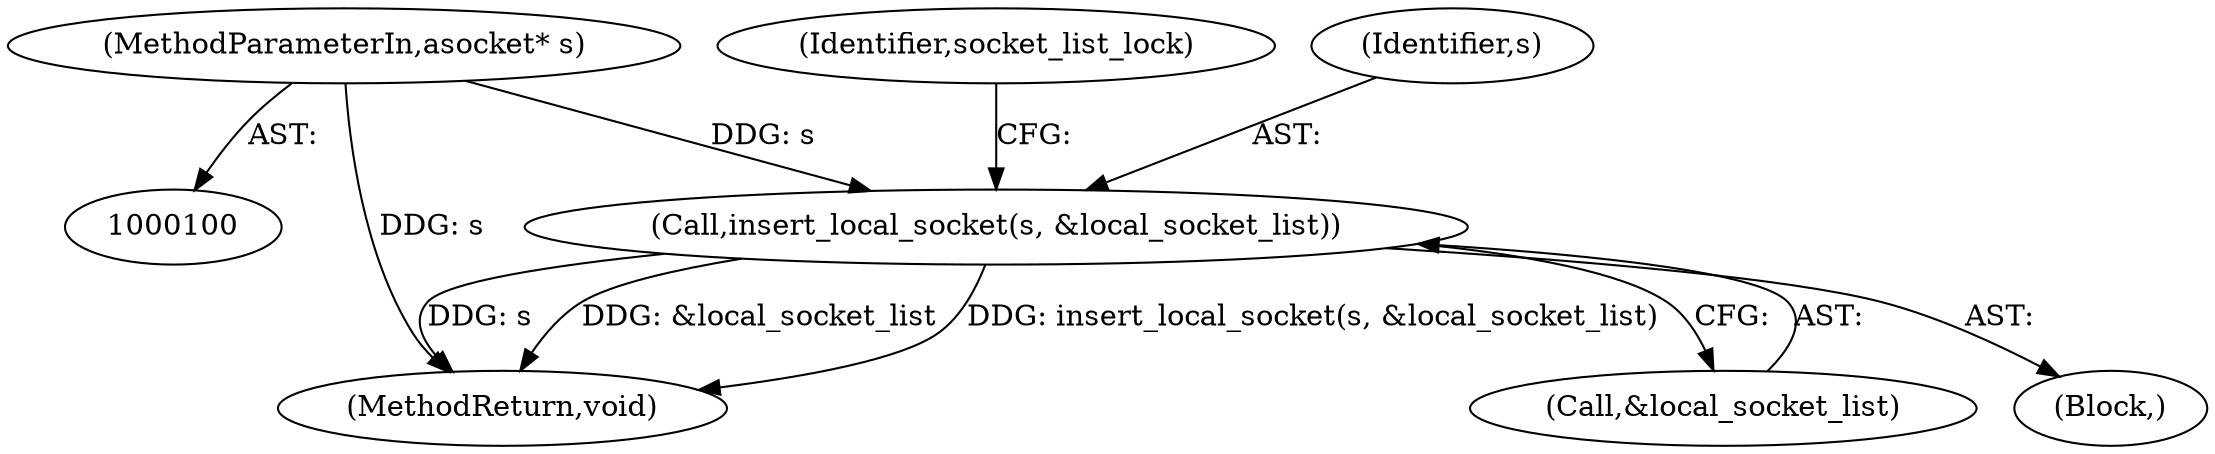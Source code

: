 digraph "0_Android_268068f25673242d1d5130d96202d3288c91b700_1@API" {
"1000120" [label="(Call,insert_local_socket(s, &local_socket_list))"];
"1000101" [label="(MethodParameterIn,asocket* s)"];
"1000102" [label="(Block,)"];
"1000126" [label="(Identifier,socket_list_lock)"];
"1000127" [label="(MethodReturn,void)"];
"1000120" [label="(Call,insert_local_socket(s, &local_socket_list))"];
"1000121" [label="(Identifier,s)"];
"1000101" [label="(MethodParameterIn,asocket* s)"];
"1000122" [label="(Call,&local_socket_list)"];
"1000120" -> "1000102"  [label="AST: "];
"1000120" -> "1000122"  [label="CFG: "];
"1000121" -> "1000120"  [label="AST: "];
"1000122" -> "1000120"  [label="AST: "];
"1000126" -> "1000120"  [label="CFG: "];
"1000120" -> "1000127"  [label="DDG: s"];
"1000120" -> "1000127"  [label="DDG: &local_socket_list"];
"1000120" -> "1000127"  [label="DDG: insert_local_socket(s, &local_socket_list)"];
"1000101" -> "1000120"  [label="DDG: s"];
"1000101" -> "1000100"  [label="AST: "];
"1000101" -> "1000127"  [label="DDG: s"];
}
